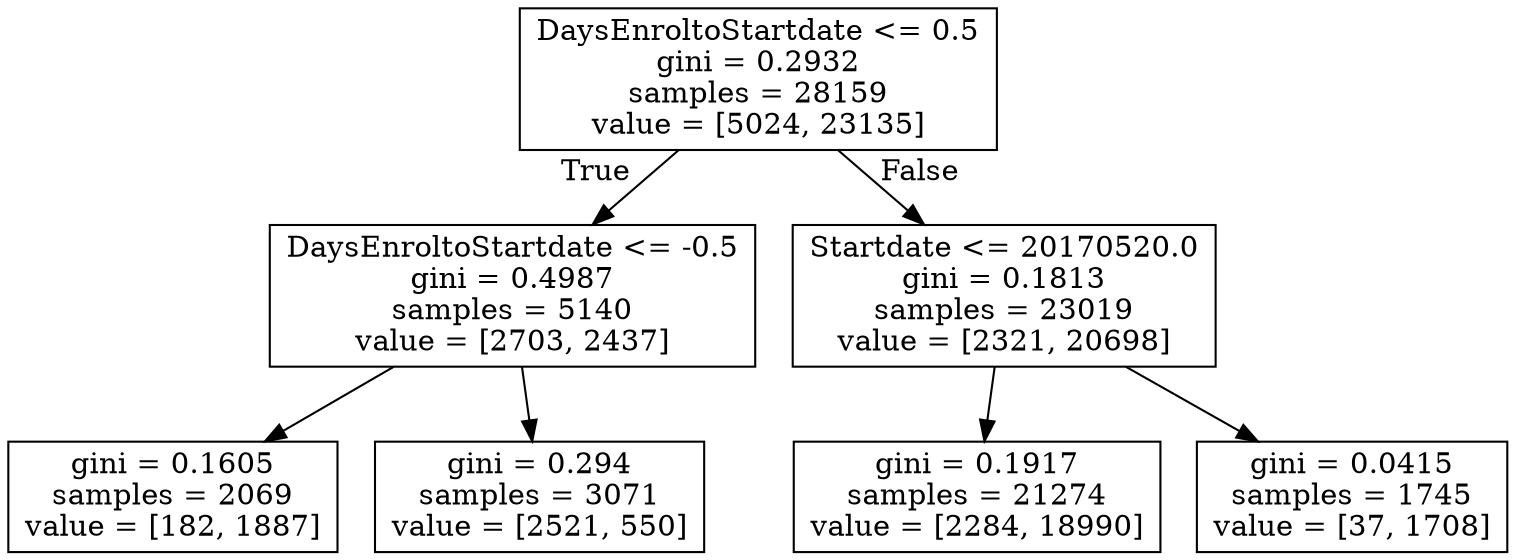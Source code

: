 digraph Tree {
node [shape=box] ;
0 [label="DaysEnroltoStartdate <= 0.5\ngini = 0.2932\nsamples = 28159\nvalue = [5024, 23135]"] ;
1 [label="DaysEnroltoStartdate <= -0.5\ngini = 0.4987\nsamples = 5140\nvalue = [2703, 2437]"] ;
0 -> 1 [labeldistance=2.5, labelangle=45, headlabel="True"] ;
2 [label="gini = 0.1605\nsamples = 2069\nvalue = [182, 1887]"] ;
1 -> 2 ;
3 [label="gini = 0.294\nsamples = 3071\nvalue = [2521, 550]"] ;
1 -> 3 ;
4 [label="Startdate <= 20170520.0\ngini = 0.1813\nsamples = 23019\nvalue = [2321, 20698]"] ;
0 -> 4 [labeldistance=2.5, labelangle=-45, headlabel="False"] ;
5 [label="gini = 0.1917\nsamples = 21274\nvalue = [2284, 18990]"] ;
4 -> 5 ;
6 [label="gini = 0.0415\nsamples = 1745\nvalue = [37, 1708]"] ;
4 -> 6 ;
}